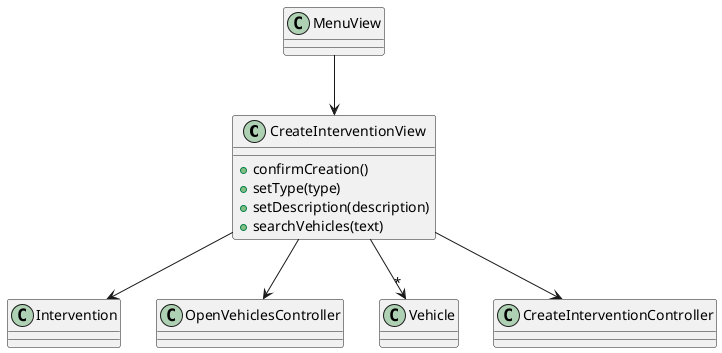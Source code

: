 @startuml
	class CreateInterventionView {
	+confirmCreation()
	+setType(type)
	+setDescription(description)
	+searchVehicles(text)
	}

	CreateInterventionView --> Intervention
	CreateInterventionView --> OpenVehiclesController
	MenuView --> CreateInterventionView
	CreateInterventionView --> "*" Vehicle
	CreateInterventionView --> CreateInterventionController
@enduml